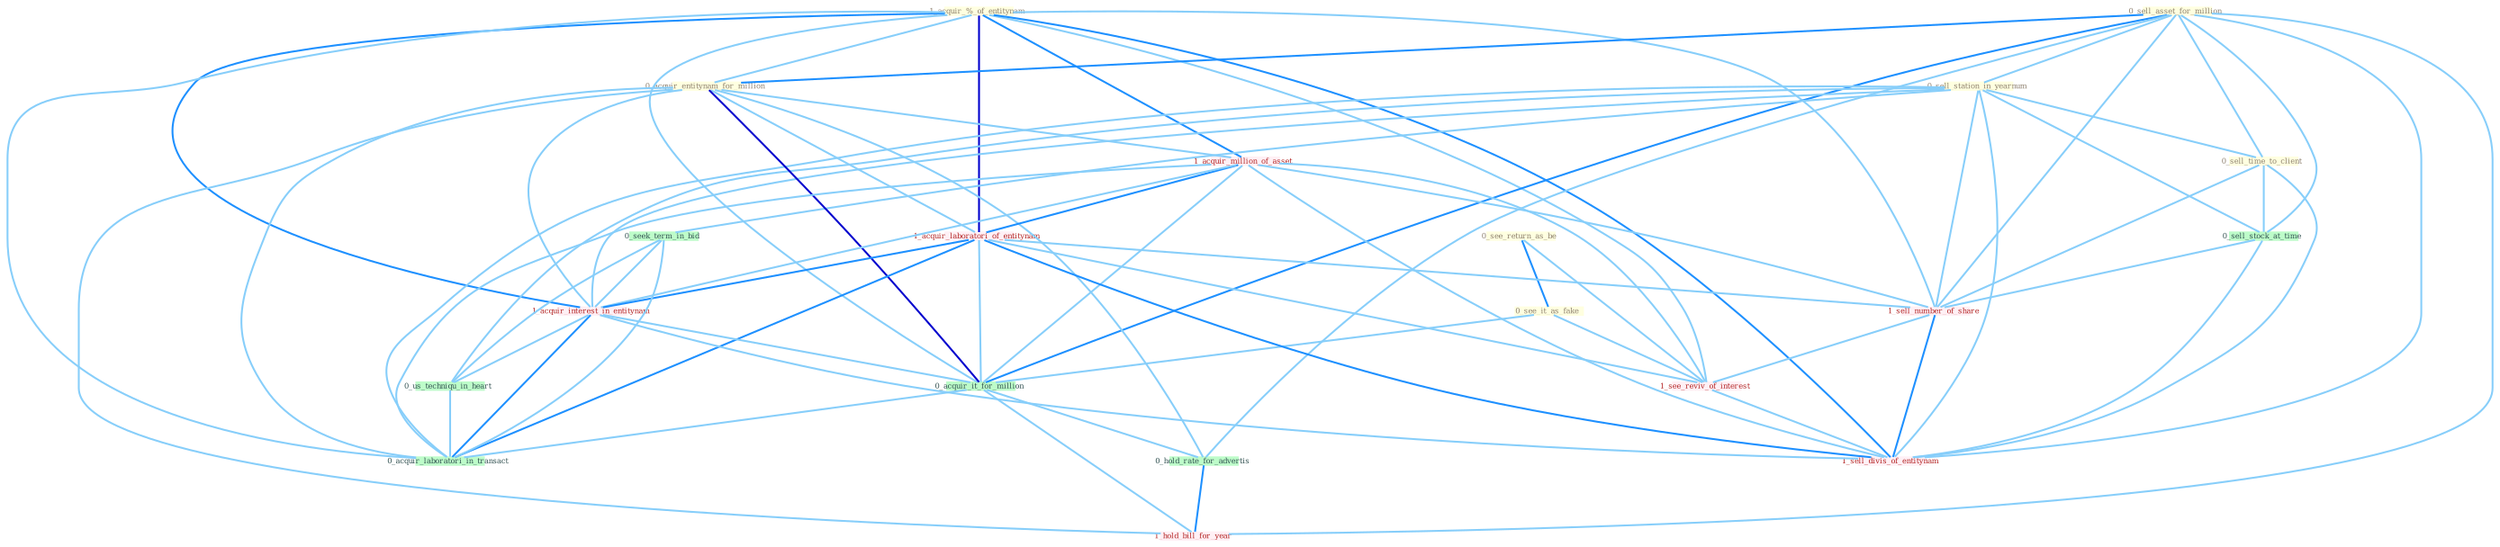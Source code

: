 Graph G{ 
    node
    [shape=polygon,style=filled,width=.5,height=.06,color="#BDFCC9",fixedsize=true,fontsize=4,
    fontcolor="#2f4f4f"];
    {node
    [color="#ffffe0", fontcolor="#8b7d6b"] "1_acquir_%_of_entitynam " "0_see_return_as_be " "0_see_it_as_fake " "0_sell_asset_for_million " "0_sell_station_in_yearnum " "0_sell_time_to_client " "0_acquir_entitynam_for_million "}
{node [color="#fff0f5", fontcolor="#b22222"] "1_acquir_million_of_asset " "1_acquir_laboratori_of_entitynam " "1_acquir_interest_in_entitynam " "1_sell_number_of_share " "1_see_reviv_of_interest " "1_hold_bill_for_year " "1_sell_divis_of_entitynam "}
edge [color="#B0E2FF"];

	"1_acquir_%_of_entitynam " -- "0_acquir_entitynam_for_million " [w="1", color="#87cefa" ];
	"1_acquir_%_of_entitynam " -- "1_acquir_million_of_asset " [w="2", color="#1e90ff" , len=0.8];
	"1_acquir_%_of_entitynam " -- "1_acquir_laboratori_of_entitynam " [w="3", color="#0000cd" , len=0.6];
	"1_acquir_%_of_entitynam " -- "1_acquir_interest_in_entitynam " [w="2", color="#1e90ff" , len=0.8];
	"1_acquir_%_of_entitynam " -- "0_acquir_it_for_million " [w="1", color="#87cefa" ];
	"1_acquir_%_of_entitynam " -- "0_acquir_laboratori_in_transact " [w="1", color="#87cefa" ];
	"1_acquir_%_of_entitynam " -- "1_sell_number_of_share " [w="1", color="#87cefa" ];
	"1_acquir_%_of_entitynam " -- "1_see_reviv_of_interest " [w="1", color="#87cefa" ];
	"1_acquir_%_of_entitynam " -- "1_sell_divis_of_entitynam " [w="2", color="#1e90ff" , len=0.8];
	"0_see_return_as_be " -- "0_see_it_as_fake " [w="2", color="#1e90ff" , len=0.8];
	"0_see_return_as_be " -- "1_see_reviv_of_interest " [w="1", color="#87cefa" ];
	"0_see_it_as_fake " -- "0_acquir_it_for_million " [w="1", color="#87cefa" ];
	"0_see_it_as_fake " -- "1_see_reviv_of_interest " [w="1", color="#87cefa" ];
	"0_sell_asset_for_million " -- "0_sell_station_in_yearnum " [w="1", color="#87cefa" ];
	"0_sell_asset_for_million " -- "0_sell_time_to_client " [w="1", color="#87cefa" ];
	"0_sell_asset_for_million " -- "0_acquir_entitynam_for_million " [w="2", color="#1e90ff" , len=0.8];
	"0_sell_asset_for_million " -- "0_acquir_it_for_million " [w="2", color="#1e90ff" , len=0.8];
	"0_sell_asset_for_million " -- "0_hold_rate_for_advertis " [w="1", color="#87cefa" ];
	"0_sell_asset_for_million " -- "0_sell_stock_at_time " [w="1", color="#87cefa" ];
	"0_sell_asset_for_million " -- "1_sell_number_of_share " [w="1", color="#87cefa" ];
	"0_sell_asset_for_million " -- "1_hold_bill_for_year " [w="1", color="#87cefa" ];
	"0_sell_asset_for_million " -- "1_sell_divis_of_entitynam " [w="1", color="#87cefa" ];
	"0_sell_station_in_yearnum " -- "0_sell_time_to_client " [w="1", color="#87cefa" ];
	"0_sell_station_in_yearnum " -- "0_seek_term_in_bid " [w="1", color="#87cefa" ];
	"0_sell_station_in_yearnum " -- "1_acquir_interest_in_entitynam " [w="1", color="#87cefa" ];
	"0_sell_station_in_yearnum " -- "0_us_techniqu_in_heart " [w="1", color="#87cefa" ];
	"0_sell_station_in_yearnum " -- "0_acquir_laboratori_in_transact " [w="1", color="#87cefa" ];
	"0_sell_station_in_yearnum " -- "0_sell_stock_at_time " [w="1", color="#87cefa" ];
	"0_sell_station_in_yearnum " -- "1_sell_number_of_share " [w="1", color="#87cefa" ];
	"0_sell_station_in_yearnum " -- "1_sell_divis_of_entitynam " [w="1", color="#87cefa" ];
	"0_sell_time_to_client " -- "0_sell_stock_at_time " [w="1", color="#87cefa" ];
	"0_sell_time_to_client " -- "1_sell_number_of_share " [w="1", color="#87cefa" ];
	"0_sell_time_to_client " -- "1_sell_divis_of_entitynam " [w="1", color="#87cefa" ];
	"0_acquir_entitynam_for_million " -- "1_acquir_million_of_asset " [w="1", color="#87cefa" ];
	"0_acquir_entitynam_for_million " -- "1_acquir_laboratori_of_entitynam " [w="1", color="#87cefa" ];
	"0_acquir_entitynam_for_million " -- "1_acquir_interest_in_entitynam " [w="1", color="#87cefa" ];
	"0_acquir_entitynam_for_million " -- "0_acquir_it_for_million " [w="3", color="#0000cd" , len=0.6];
	"0_acquir_entitynam_for_million " -- "0_hold_rate_for_advertis " [w="1", color="#87cefa" ];
	"0_acquir_entitynam_for_million " -- "0_acquir_laboratori_in_transact " [w="1", color="#87cefa" ];
	"0_acquir_entitynam_for_million " -- "1_hold_bill_for_year " [w="1", color="#87cefa" ];
	"1_acquir_million_of_asset " -- "1_acquir_laboratori_of_entitynam " [w="2", color="#1e90ff" , len=0.8];
	"1_acquir_million_of_asset " -- "1_acquir_interest_in_entitynam " [w="1", color="#87cefa" ];
	"1_acquir_million_of_asset " -- "0_acquir_it_for_million " [w="1", color="#87cefa" ];
	"1_acquir_million_of_asset " -- "0_acquir_laboratori_in_transact " [w="1", color="#87cefa" ];
	"1_acquir_million_of_asset " -- "1_sell_number_of_share " [w="1", color="#87cefa" ];
	"1_acquir_million_of_asset " -- "1_see_reviv_of_interest " [w="1", color="#87cefa" ];
	"1_acquir_million_of_asset " -- "1_sell_divis_of_entitynam " [w="1", color="#87cefa" ];
	"1_acquir_laboratori_of_entitynam " -- "1_acquir_interest_in_entitynam " [w="2", color="#1e90ff" , len=0.8];
	"1_acquir_laboratori_of_entitynam " -- "0_acquir_it_for_million " [w="1", color="#87cefa" ];
	"1_acquir_laboratori_of_entitynam " -- "0_acquir_laboratori_in_transact " [w="2", color="#1e90ff" , len=0.8];
	"1_acquir_laboratori_of_entitynam " -- "1_sell_number_of_share " [w="1", color="#87cefa" ];
	"1_acquir_laboratori_of_entitynam " -- "1_see_reviv_of_interest " [w="1", color="#87cefa" ];
	"1_acquir_laboratori_of_entitynam " -- "1_sell_divis_of_entitynam " [w="2", color="#1e90ff" , len=0.8];
	"0_seek_term_in_bid " -- "1_acquir_interest_in_entitynam " [w="1", color="#87cefa" ];
	"0_seek_term_in_bid " -- "0_us_techniqu_in_heart " [w="1", color="#87cefa" ];
	"0_seek_term_in_bid " -- "0_acquir_laboratori_in_transact " [w="1", color="#87cefa" ];
	"1_acquir_interest_in_entitynam " -- "0_us_techniqu_in_heart " [w="1", color="#87cefa" ];
	"1_acquir_interest_in_entitynam " -- "0_acquir_it_for_million " [w="1", color="#87cefa" ];
	"1_acquir_interest_in_entitynam " -- "0_acquir_laboratori_in_transact " [w="2", color="#1e90ff" , len=0.8];
	"1_acquir_interest_in_entitynam " -- "1_sell_divis_of_entitynam " [w="1", color="#87cefa" ];
	"0_us_techniqu_in_heart " -- "0_acquir_laboratori_in_transact " [w="1", color="#87cefa" ];
	"0_acquir_it_for_million " -- "0_hold_rate_for_advertis " [w="1", color="#87cefa" ];
	"0_acquir_it_for_million " -- "0_acquir_laboratori_in_transact " [w="1", color="#87cefa" ];
	"0_acquir_it_for_million " -- "1_hold_bill_for_year " [w="1", color="#87cefa" ];
	"0_hold_rate_for_advertis " -- "1_hold_bill_for_year " [w="2", color="#1e90ff" , len=0.8];
	"0_sell_stock_at_time " -- "1_sell_number_of_share " [w="1", color="#87cefa" ];
	"0_sell_stock_at_time " -- "1_sell_divis_of_entitynam " [w="1", color="#87cefa" ];
	"1_sell_number_of_share " -- "1_see_reviv_of_interest " [w="1", color="#87cefa" ];
	"1_sell_number_of_share " -- "1_sell_divis_of_entitynam " [w="2", color="#1e90ff" , len=0.8];
	"1_see_reviv_of_interest " -- "1_sell_divis_of_entitynam " [w="1", color="#87cefa" ];
}